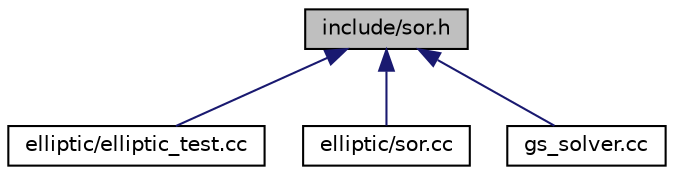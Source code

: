 digraph "include/sor.h"
{
  edge [fontname="Helvetica",fontsize="10",labelfontname="Helvetica",labelfontsize="10"];
  node [fontname="Helvetica",fontsize="10",shape=record];
  Node1 [label="include/sor.h",height=0.2,width=0.4,color="black", fillcolor="grey75", style="filled", fontcolor="black"];
  Node1 -> Node2 [dir="back",color="midnightblue",fontsize="10",style="solid",fontname="Helvetica"];
  Node2 [label="elliptic/elliptic_test.cc",height=0.2,width=0.4,color="black", fillcolor="white", style="filled",URL="$elliptic__test_8cc.html"];
  Node1 -> Node3 [dir="back",color="midnightblue",fontsize="10",style="solid",fontname="Helvetica"];
  Node3 [label="elliptic/sor.cc",height=0.2,width=0.4,color="black", fillcolor="white", style="filled",URL="$sor_8cc.html",tooltip="Base class implementation of Successive Over-Reduction implementation of EllipticSolver. "];
  Node1 -> Node4 [dir="back",color="midnightblue",fontsize="10",style="solid",fontname="Helvetica"];
  Node4 [label="gs_solver.cc",height=0.2,width=0.4,color="black", fillcolor="white", style="filled",URL="$gs__solver_8cc.html"];
}
